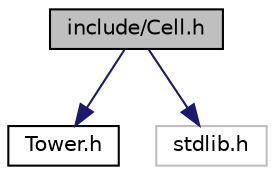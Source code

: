 digraph "include/Cell.h"
{
 // LATEX_PDF_SIZE
  bgcolor="transparent";
  edge [fontname="Helvetica",fontsize="10",labelfontname="Helvetica",labelfontsize="10"];
  node [fontname="Helvetica",fontsize="10",shape=record];
  Node1 [label="include/Cell.h",height=0.2,width=0.4,color="black", fillcolor="grey75", style="filled", fontcolor="black",tooltip="Cell struct and methods to handle cells and their towers."];
  Node1 -> Node2 [color="midnightblue",fontsize="10",style="solid",fontname="Helvetica"];
  Node2 [label="Tower.h",height=0.2,width=0.4,color="black",URL="$_tower_8h.html",tooltip="Data types and methods used to handle a Tower."];
  Node1 -> Node3 [color="midnightblue",fontsize="10",style="solid",fontname="Helvetica"];
  Node3 [label="stdlib.h",height=0.2,width=0.4,color="grey75",tooltip=" "];
}
